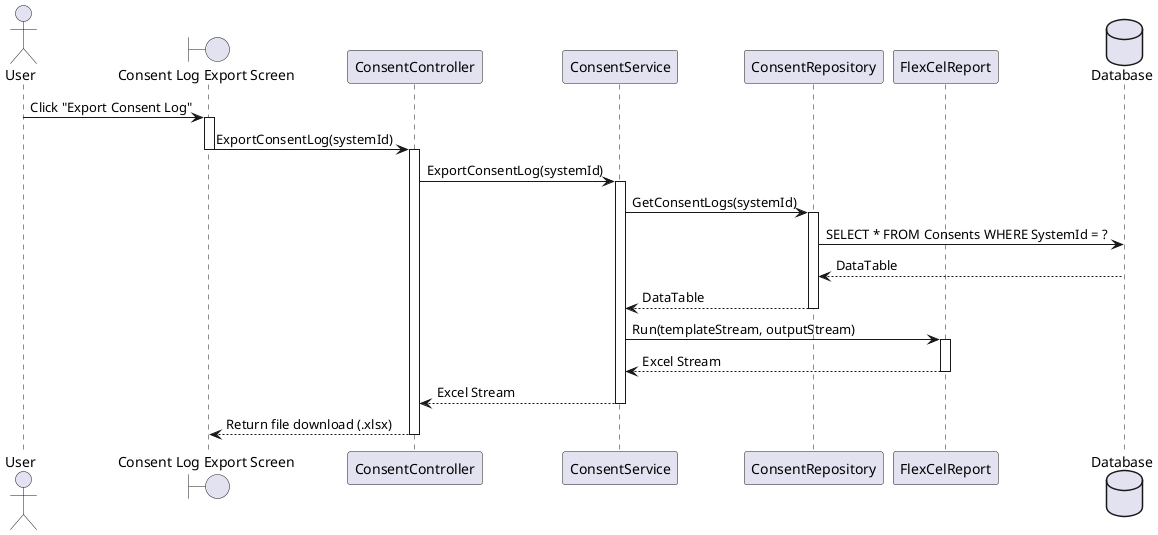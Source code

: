 ' @startuml
' actor User
' boundary "Consent Log Export Screen" as Screen
' participant "ConsentController" as Controller
' participant "ConsentService" as Service
' participant "FlexCelReport" as Report
' database "Database" as DB

' User -> Screen : Click "Export Consent Log"
' activate Screen
' Screen -> Controller : ExportConsentLog(systemId)
' deactivate Screen
' activate Controller

' Controller -> Service : ExportConsentLog(systemId)
' activate Service

' Service -> DB : SELECT consent logs WHERE SystemId = ?
' activate DB
' DB --> Service : DataTable
' deactivate DB

' Service -> Report : Run(templateStream, outputStream)
' activate Report
' Report --> Service : Excel Stream
' deactivate Report

' Service --> Controller : Excel Stream
' deactivate Service

' Controller --> Screen : Return file download (.xlsx)
' deactivate Controller
' @enduml

@startuml
actor User
boundary "Consent Log Export Screen" as Screen
participant "ConsentController" as Controller
participant "ConsentService" as Service
participant "ConsentRepository" as Repo
participant "FlexCelReport" as Report
database "Database" as DB

User -> Screen : Click "Export Consent Log"
activate Screen
Screen -> Controller : ExportConsentLog(systemId)
deactivate Screen
activate Controller

Controller -> Service : ExportConsentLog(systemId)
activate Service

Service -> Repo : GetConsentLogs(systemId)
activate Repo
Repo -> DB : SELECT * FROM Consents WHERE SystemId = ?
DB --> Repo : DataTable
Repo --> Service : DataTable
deactivate Repo

Service -> Report : Run(templateStream, outputStream)
activate Report
Report --> Service : Excel Stream
deactivate Report

Service --> Controller : Excel Stream
deactivate Service

Controller --> Screen : Return file download (.xlsx)
deactivate Controller
@enduml
